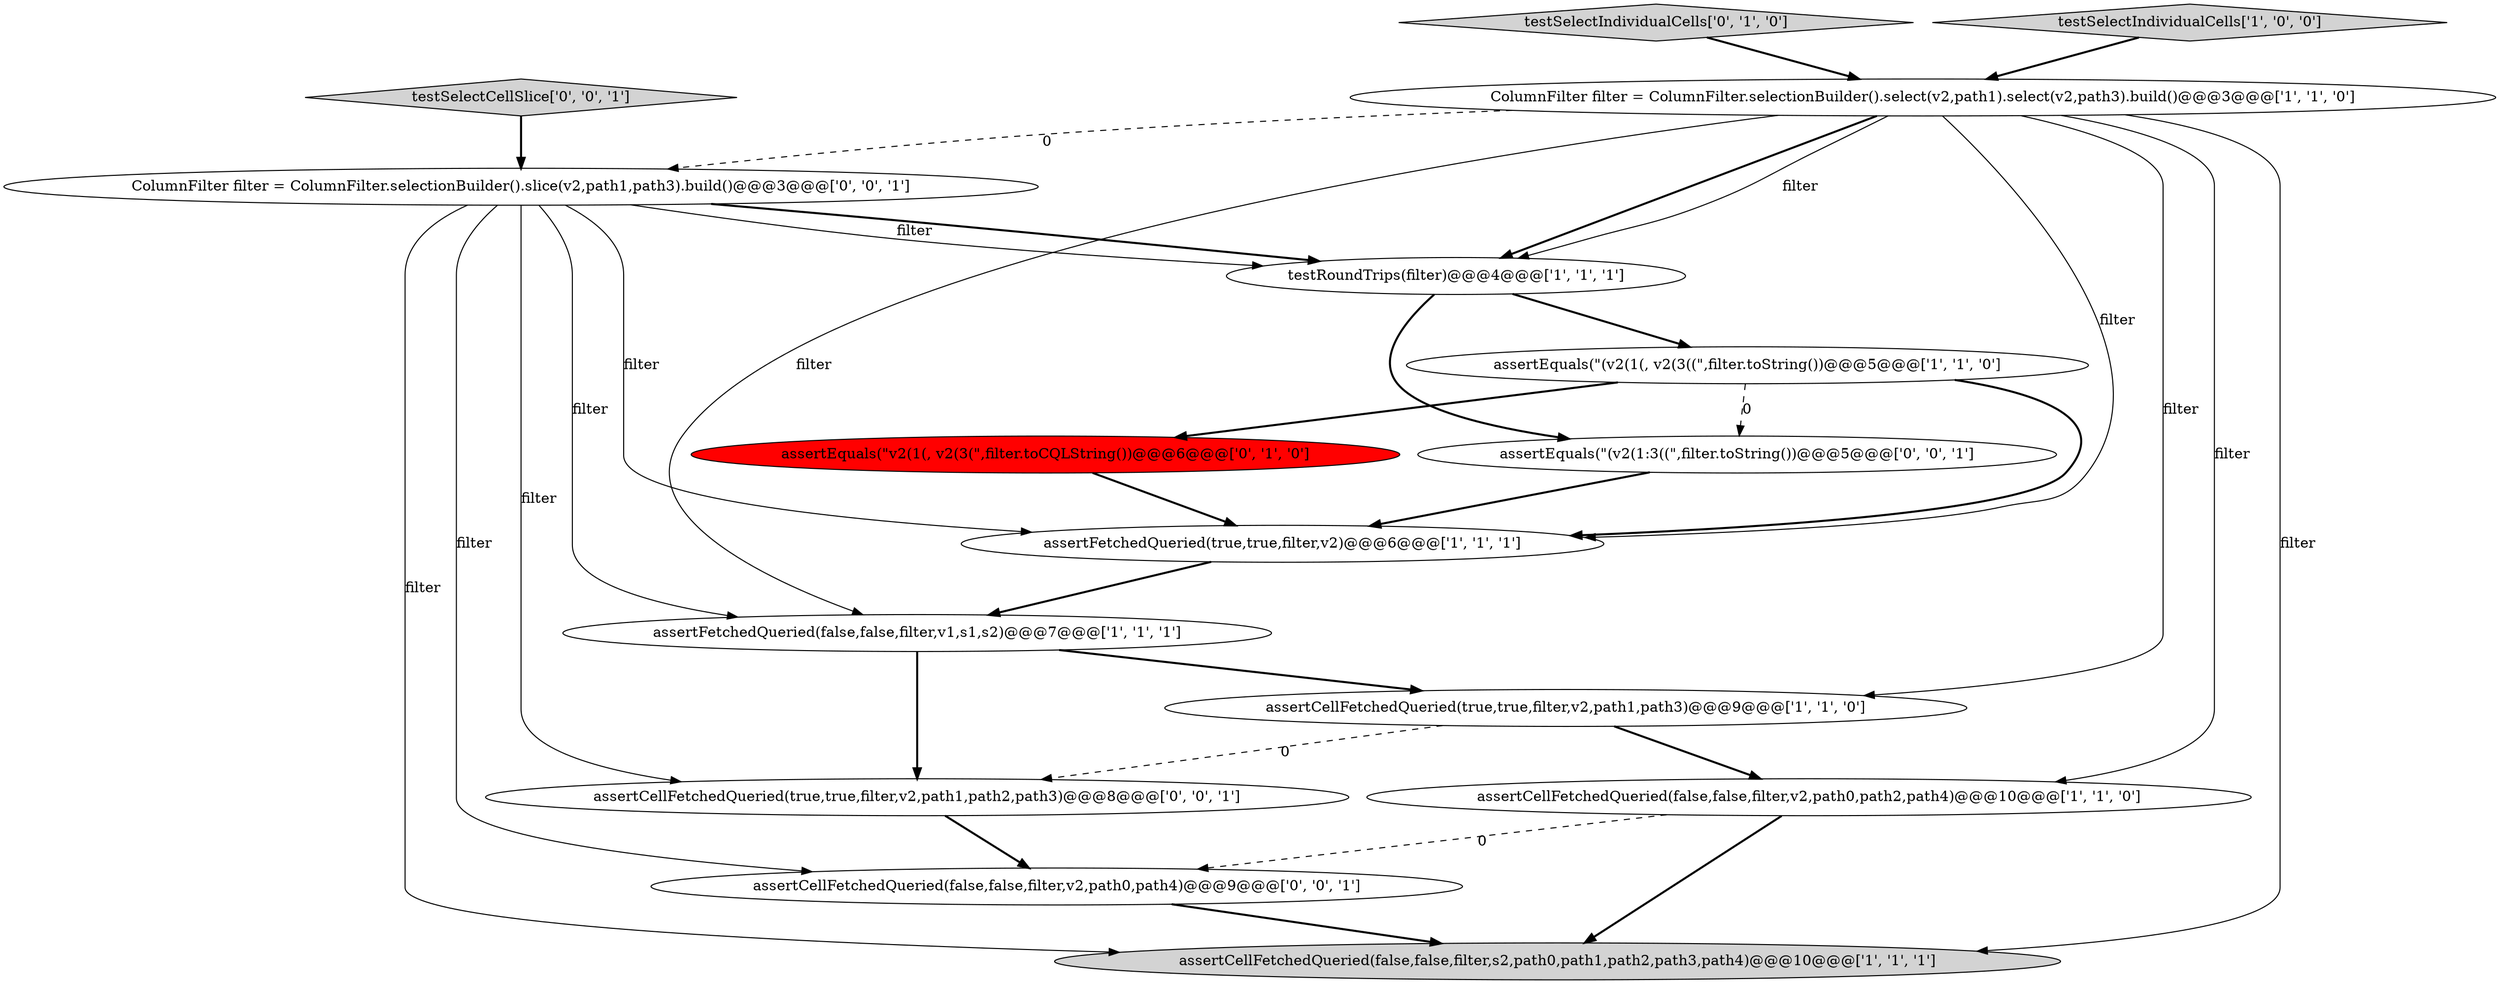 digraph {
2 [style = filled, label = "assertCellFetchedQueried(true,true,filter,v2,path1,path3)@@@9@@@['1', '1', '0']", fillcolor = white, shape = ellipse image = "AAA0AAABBB1BBB"];
15 [style = filled, label = "assertCellFetchedQueried(false,false,filter,v2,path0,path4)@@@9@@@['0', '0', '1']", fillcolor = white, shape = ellipse image = "AAA0AAABBB3BBB"];
10 [style = filled, label = "testSelectIndividualCells['0', '1', '0']", fillcolor = lightgray, shape = diamond image = "AAA0AAABBB2BBB"];
12 [style = filled, label = "assertCellFetchedQueried(true,true,filter,v2,path1,path2,path3)@@@8@@@['0', '0', '1']", fillcolor = white, shape = ellipse image = "AAA0AAABBB3BBB"];
14 [style = filled, label = "testSelectCellSlice['0', '0', '1']", fillcolor = lightgray, shape = diamond image = "AAA0AAABBB3BBB"];
5 [style = filled, label = "assertFetchedQueried(true,true,filter,v2)@@@6@@@['1', '1', '1']", fillcolor = white, shape = ellipse image = "AAA0AAABBB1BBB"];
6 [style = filled, label = "assertEquals(\"(v2(1(, v2(3((\",filter.toString())@@@5@@@['1', '1', '0']", fillcolor = white, shape = ellipse image = "AAA0AAABBB1BBB"];
7 [style = filled, label = "testSelectIndividualCells['1', '0', '0']", fillcolor = lightgray, shape = diamond image = "AAA0AAABBB1BBB"];
3 [style = filled, label = "testRoundTrips(filter)@@@4@@@['1', '1', '1']", fillcolor = white, shape = ellipse image = "AAA0AAABBB1BBB"];
11 [style = filled, label = "ColumnFilter filter = ColumnFilter.selectionBuilder().slice(v2,path1,path3).build()@@@3@@@['0', '0', '1']", fillcolor = white, shape = ellipse image = "AAA0AAABBB3BBB"];
4 [style = filled, label = "assertFetchedQueried(false,false,filter,v1,s1,s2)@@@7@@@['1', '1', '1']", fillcolor = white, shape = ellipse image = "AAA0AAABBB1BBB"];
13 [style = filled, label = "assertEquals(\"(v2(1:3((\",filter.toString())@@@5@@@['0', '0', '1']", fillcolor = white, shape = ellipse image = "AAA0AAABBB3BBB"];
1 [style = filled, label = "assertCellFetchedQueried(false,false,filter,s2,path0,path1,path2,path3,path4)@@@10@@@['1', '1', '1']", fillcolor = lightgray, shape = ellipse image = "AAA0AAABBB1BBB"];
9 [style = filled, label = "assertEquals(\"v2(1(, v2(3(\",filter.toCQLString())@@@6@@@['0', '1', '0']", fillcolor = red, shape = ellipse image = "AAA1AAABBB2BBB"];
8 [style = filled, label = "ColumnFilter filter = ColumnFilter.selectionBuilder().select(v2,path1).select(v2,path3).build()@@@3@@@['1', '1', '0']", fillcolor = white, shape = ellipse image = "AAA0AAABBB1BBB"];
0 [style = filled, label = "assertCellFetchedQueried(false,false,filter,v2,path0,path2,path4)@@@10@@@['1', '1', '0']", fillcolor = white, shape = ellipse image = "AAA0AAABBB1BBB"];
8->2 [style = solid, label="filter"];
11->4 [style = solid, label="filter"];
8->5 [style = solid, label="filter"];
8->3 [style = bold, label=""];
12->15 [style = bold, label=""];
0->15 [style = dashed, label="0"];
3->6 [style = bold, label=""];
8->4 [style = solid, label="filter"];
4->2 [style = bold, label=""];
7->8 [style = bold, label=""];
11->3 [style = solid, label="filter"];
6->5 [style = bold, label=""];
2->12 [style = dashed, label="0"];
2->0 [style = bold, label=""];
8->1 [style = solid, label="filter"];
6->13 [style = dashed, label="0"];
10->8 [style = bold, label=""];
8->0 [style = solid, label="filter"];
11->3 [style = bold, label=""];
0->1 [style = bold, label=""];
8->3 [style = solid, label="filter"];
5->4 [style = bold, label=""];
11->15 [style = solid, label="filter"];
13->5 [style = bold, label=""];
9->5 [style = bold, label=""];
3->13 [style = bold, label=""];
4->12 [style = bold, label=""];
6->9 [style = bold, label=""];
11->1 [style = solid, label="filter"];
8->11 [style = dashed, label="0"];
14->11 [style = bold, label=""];
11->12 [style = solid, label="filter"];
11->5 [style = solid, label="filter"];
15->1 [style = bold, label=""];
}
